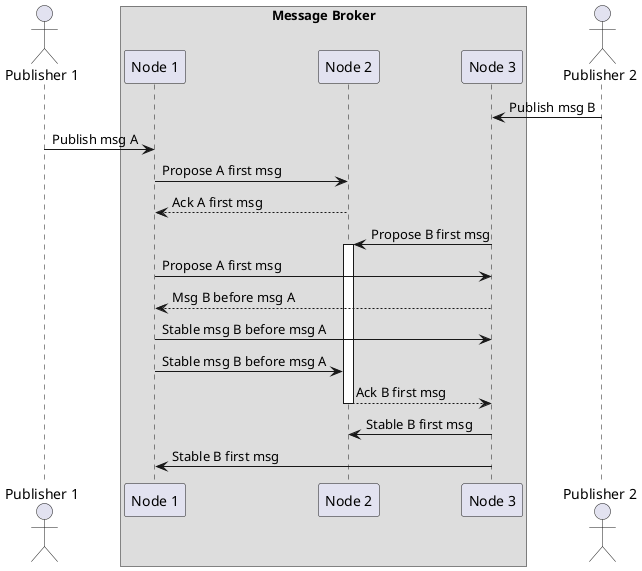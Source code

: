 @startuml

actor "Publisher 1" as P1
box "Message Broker"
participant "Node 1" as N1
participant "Node 2" as N2
participant "Node 3" as N3
end box
actor "Publisher 2" as P2

N3 <- P2 : Publish msg B
P1 -> N1 : Publish msg A

N1 -> N2 : Propose A first msg
N1 <-- N2 : Ack A first msg

N3 -> N2 : Propose B first msg
activate N2

N1 -> N3 : Propose A first msg
N1 <-- N3 : Msg B before msg A

N1 -> N3 : Stable msg B before msg A

N1 -> N2 : Stable msg B before msg A
N2 --> N3 : Ack B first msg
deactivate N2

N3 -> N2 : Stable B first msg

N3 -> N1 : Stable B first msg

@enduml